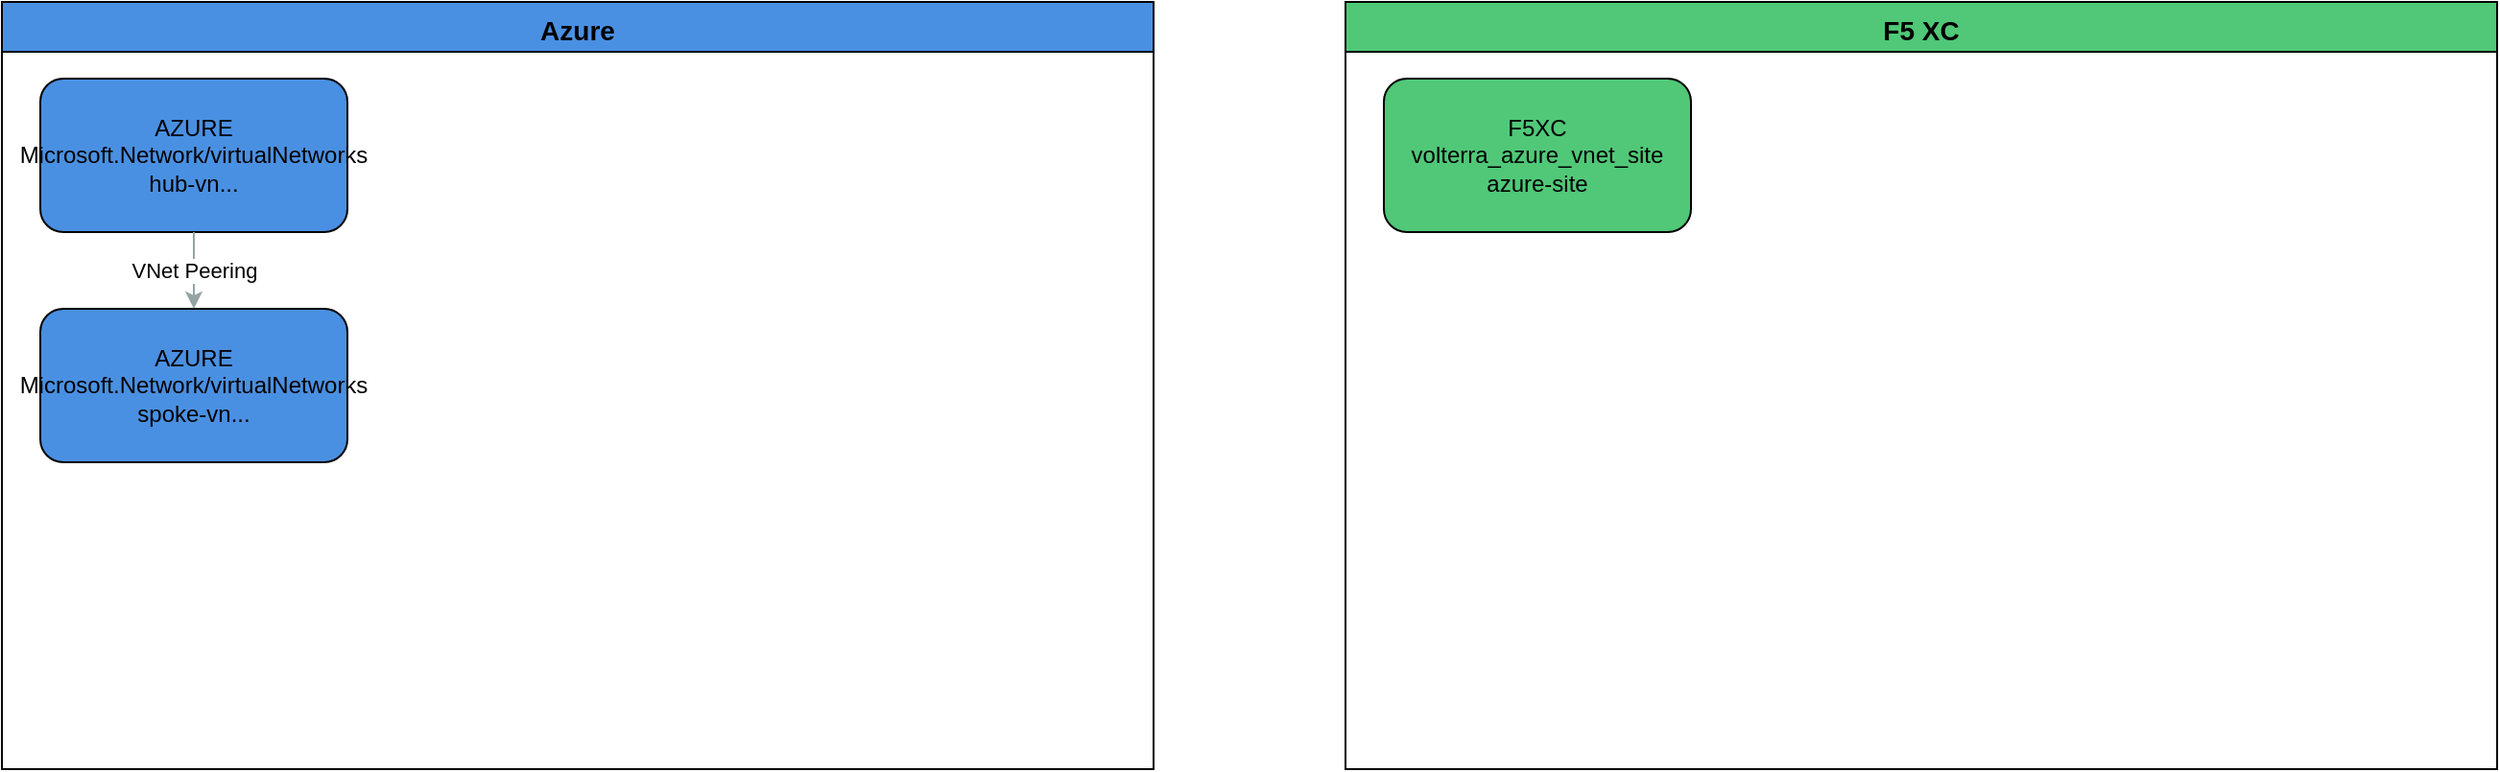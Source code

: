 <?xml version="1.0" ?>
<mxfile type="device">
  <diagram id="16547a66-9b74-428d-99dc-47d8da54b296" name="Test Infrastructure">
    <mxGraphModel dx="1434" dy="796" grid="1" gridSize="10" guides="1" tooltips="1" connect="1" arrows="1" fold="1" page="1" pageScale="1" pageWidth="1600" pageHeight="1200" math="0" shadow="0">
      <root>
        <mxCell id="0"/>
        <mxCell id="1" parent="0"/>
        <mxCell id="2" value="Azure" style="swimlane;fontStyle=1;align=center;verticalAlign=top;childLayout=stackLayout;horizontal=1;startSize=26;horizontalStack=0;resizeParent=1;resizeParentMax=0;resizeLast=0;collapsible=1;marginBottom=0;fillColor=#4A90E2;strokeColor=#000000;fontSize=14;fontColor=#000000;" vertex="1" parent="1">
          <mxGeometry as="geometry" x="50" y="50" width="600" height="400"/>
        </mxCell>
        <mxCell id="3" value="AZURE
Microsoft.Network/virtualNetworks
hub-vn..." style="rounded=1;whiteSpace=wrap;html=1;fillColor=#4A90E2;strokeColor=#000000;" vertex="1" parent="2">
          <mxGeometry as="geometry" x="20" y="40" width="160" height="80"/>
        </mxCell>
        <mxCell id="4" value="AZURE
Microsoft.Network/virtualNetworks
spoke-vn..." style="rounded=1;whiteSpace=wrap;html=1;fillColor=#4A90E2;strokeColor=#000000;" vertex="1" parent="2">
          <mxGeometry as="geometry" x="20" y="160" width="160" height="80"/>
        </mxCell>
        <mxCell id="5" value="F5 XC" style="swimlane;fontStyle=1;align=center;verticalAlign=top;childLayout=stackLayout;horizontal=1;startSize=26;horizontalStack=0;resizeParent=1;resizeParentMax=0;resizeLast=0;collapsible=1;marginBottom=0;fillColor=#50C878;strokeColor=#000000;fontSize=14;fontColor=#000000;" vertex="1" parent="1">
          <mxGeometry as="geometry" x="750" y="50" width="600" height="400"/>
        </mxCell>
        <mxCell id="6" value="F5XC
volterra_azure_vnet_site
azure-site" style="rounded=1;whiteSpace=wrap;html=1;fillColor=#50C878;strokeColor=#000000;" vertex="1" parent="5">
          <mxGeometry as="geometry" x="20" y="40" width="160" height="80"/>
        </mxCell>
        <mxCell id="8" value="VNet Peering" style="endArrow=classic;html=1;strokeColor=#95A5A6;strokeWidth=1;" edge="1" parent="1" source="3" target="4">
          <mxGeometry as="geometry" relative="1"/>
        </mxCell>
      </root>
    </mxGraphModel>
  </diagram>
</mxfile>
